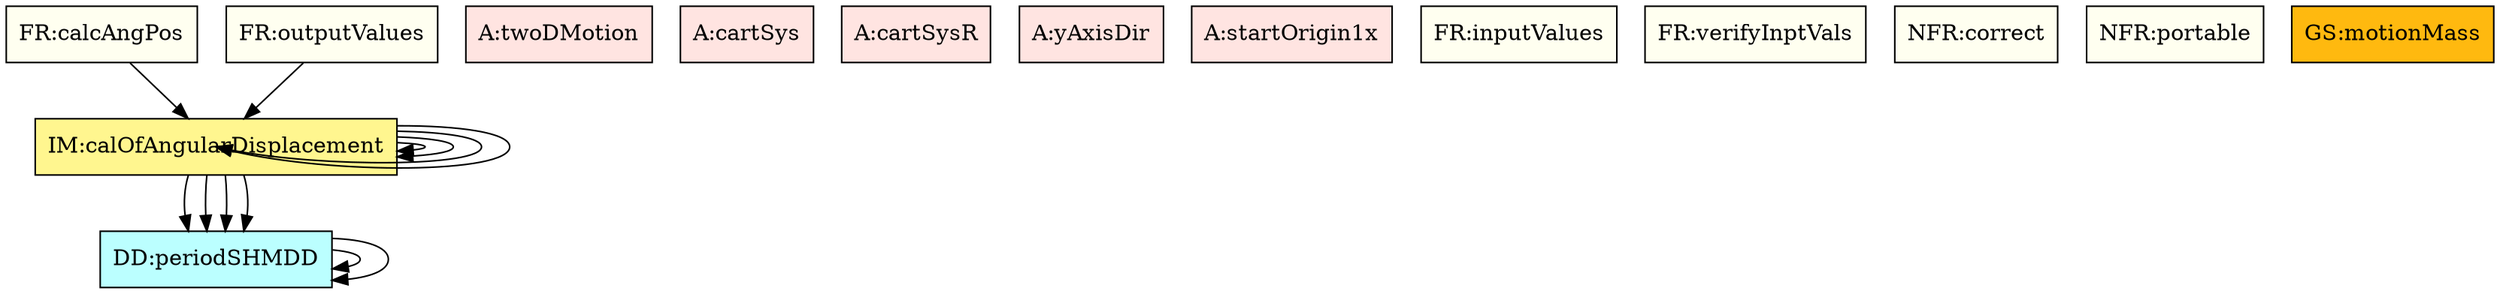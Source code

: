 digraph allvsall {
	dataDefn:angularFrequency -> dataDefn:period;
	dataDefn:period -> dataDefn:frequency;
	theory:angFrequencyGD -> dataDefn:frequency;
	theory:angFrequencyGD -> theory:newtonSLR;
	theory:periodPendGD -> dataDefn:frequency;
	theory:periodPendGD -> dataDefn:angularFrequency;
	theory:periodPendGD -> dataDefn:period;
	theory:periodPendGD -> theory:angFrequencyGD;
	theory:angularDisplacementIM -> theory:newtonSLR;
	theory:angularDisplacementIM -> theory:angFrequencyGD;
	calcAngPos -> theory:angularDisplacementIM;
	outputValues -> theory:angularDisplacementIM;


	twoDMotion	[shape=box, color=black, style=filled, fillcolor=mistyrose, label="A:twoDMotion"];
	cartSys	[shape=box, color=black, style=filled, fillcolor=mistyrose, label="A:cartSys"];
	cartSysR	[shape=box, color=black, style=filled, fillcolor=mistyrose, label="A:cartSysR"];
	yAxisDir	[shape=box, color=black, style=filled, fillcolor=mistyrose, label="A:yAxisDir"];
	startOrigin1x	[shape=box, color=black, style=filled, fillcolor=mistyrose, label="A:startOrigin1x"];

	subgraph A {
	rank="same"
	{twoDMotion, cartSys, cartSysR, yAxisDir, startOrigin1x}
	}

	dataDefn:ixPos	[shape=box, color=black, style=filled, fillcolor=paleturquoise1, label="DD:positionIX"];
	dataDefn:iyPos	[shape=box, color=black, style=filled, fillcolor=paleturquoise1, label="DD:positionIY"];
	dataDefn:frequency	[shape=box, color=black, style=filled, fillcolor=paleturquoise1, label="DD:frequencyDD"];
	dataDefn:angularFrequency	[shape=box, color=black, style=filled, fillcolor=paleturquoise1, label="DD:angFrequencyDD"];
	dataDefn:period	[shape=box, color=black, style=filled, fillcolor=paleturquoise1, label="DD:periodSHMDD"];

	subgraph DD {
	rank="same"
	{dataDefn:ixPos, dataDefn:iyPos, dataDefn:frequency, dataDefn:angularFrequency, dataDefn:period}
	}

	theory:accelerationTM	[shape=box, color=black, style=filled, fillcolor=pink, label="TM:acceleration"];
	theory:velocityTM	[shape=box, color=black, style=filled, fillcolor=pink, label="TM:velocity"];
	theory:newtonSL	[shape=box, color=black, style=filled, fillcolor=pink, label="TM:NewtonSecLawMot"];
	theory:newtonSLR	[shape=box, color=black, style=filled, fillcolor=pink, label="TM:NewtonSecLawRotMot"];

	subgraph TM {
	rank="same"
	{theory:accelerationTM, theory:velocityTM, theory:newtonSL, theory:newtonSLR}
	}

	theory:xVel	[shape=box, color=black, style=filled, fillcolor=palegreen, label="GD:velocityIX"];
	theory:yVel	[shape=box, color=black, style=filled, fillcolor=palegreen, label="GD:velocityIY"];
	theory:xScalAcc	[shape=box, color=black, style=filled, fillcolor=palegreen, label="GD:accelerationIX"];
	theory:yScalAcc	[shape=box, color=black, style=filled, fillcolor=palegreen, label="GD:accelerationIY"];
	theory:hForceOnPendulum	[shape=box, color=black, style=filled, fillcolor=palegreen, label="GD:hForceOnPendulum"];
	theory:vForceOnPendulum	[shape=box, color=black, style=filled, fillcolor=palegreen, label="GD:vForceOnPendulum"];
	theory:angFrequencyGD	[shape=box, color=black, style=filled, fillcolor=palegreen, label="GD:angFrequencyGD"];
	theory:periodPendGD	[shape=box, color=black, style=filled, fillcolor=palegreen, label="GD:periodPend"];

	subgraph GD {
	rank="same"
	{theory:xVel, theory:yVel, theory:xScalAcc, theory:yScalAcc, theory:hForceOnPendulum, theory:vForceOnPendulum, theory:angFrequencyGD, theory:periodPendGD}
	}

	theory:angularDisplacementIM	[shape=box, color=black, style=filled, fillcolor=khaki1, label="IM:calOfAngularDisplacement"];

	subgraph IM {
	rank="same"
	{theory:angularDisplacementIM}
	}

	inputValues	[shape=box, color=black, style=filled, fillcolor=ivory, label="FR:inputValues"];
	verifyInptVals	[shape=box, color=black, style=filled, fillcolor=ivory, label="FR:verifyInptVals"];
	calcAngPos	[shape=box, color=black, style=filled, fillcolor=ivory, label="FR:calcAngPos"];
	outputValues	[shape=box, color=black, style=filled, fillcolor=ivory, label="FR:outputValues"];
	correct	[shape=box, color=black, style=filled, fillcolor=ivory, label="NFR:correct"];
	portable	[shape=box, color=black, style=filled, fillcolor=ivory, label="NFR:portable"];

	subgraph FR {
	rank="same"
	{inputValues, verifyInptVals, calcAngPos, outputValues, correct, portable}
	}

	motionMass	[shape=box, color=black, style=filled, fillcolor=darkgoldenrod1, label="GS:motionMass"];

	subgraph GS {
	rank="same"
	{motionMass}
	}

}
